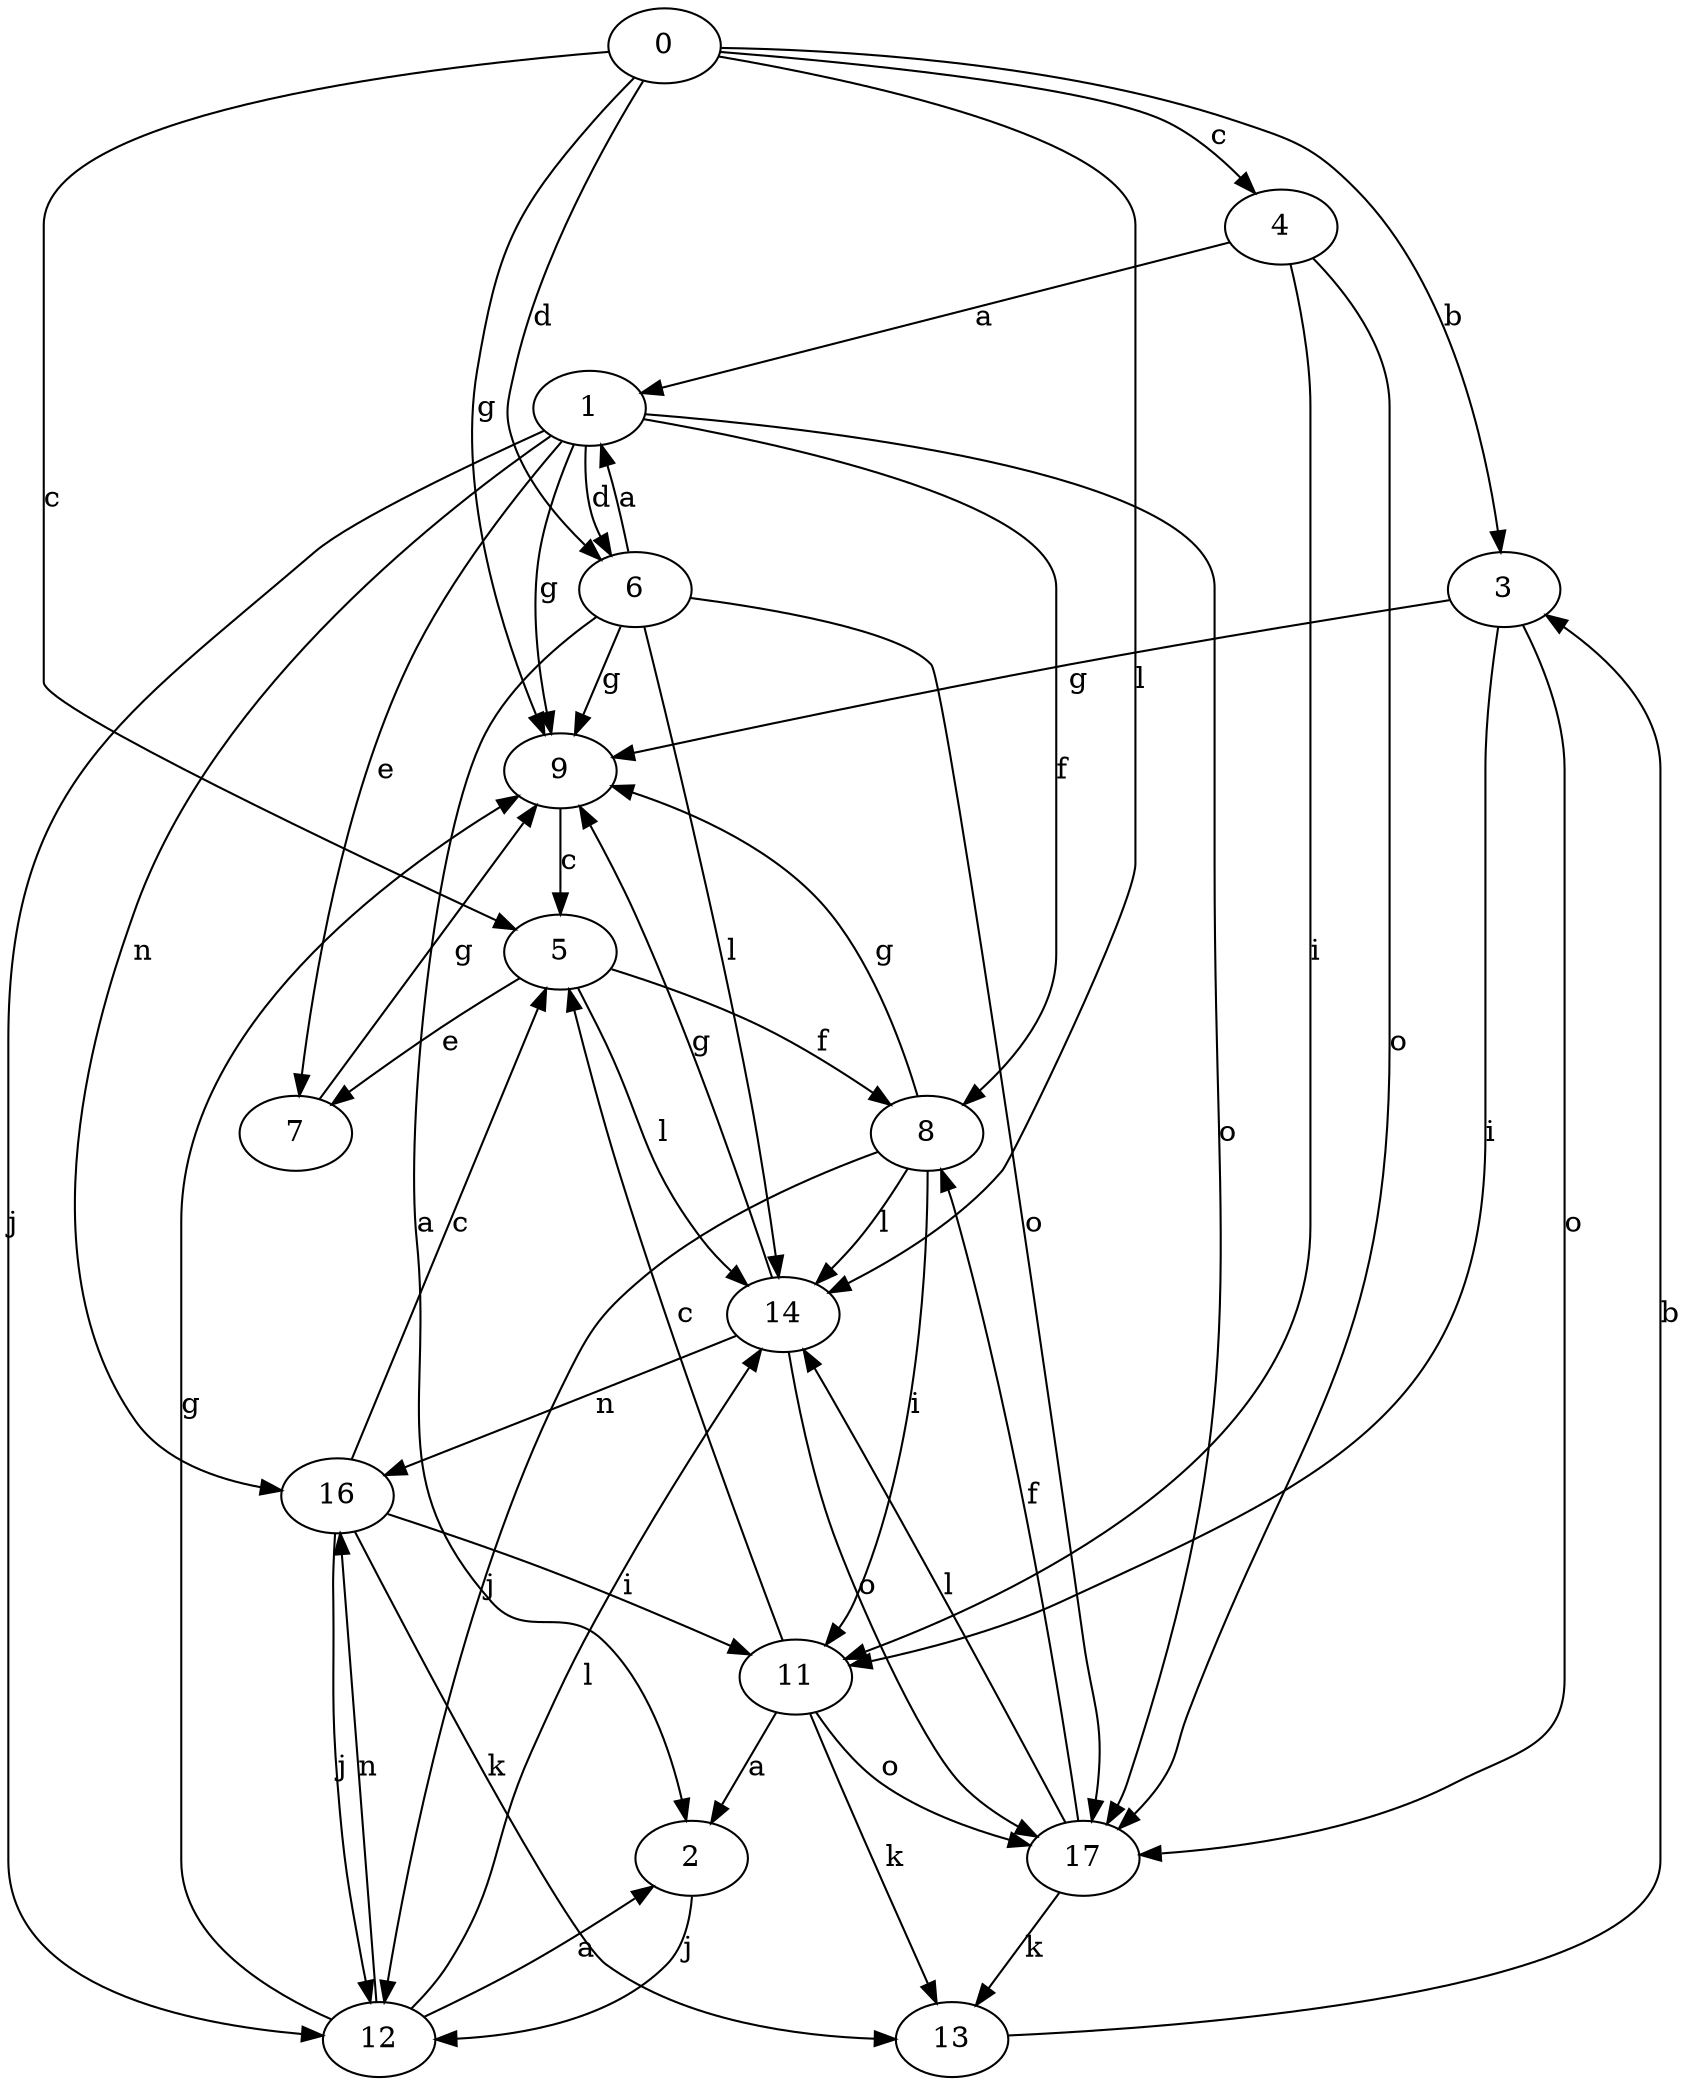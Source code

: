 strict digraph  {
0;
1;
2;
3;
4;
5;
6;
7;
8;
9;
11;
12;
13;
14;
16;
17;
0 -> 3  [label=b];
0 -> 4  [label=c];
0 -> 5  [label=c];
0 -> 6  [label=d];
0 -> 9  [label=g];
0 -> 14  [label=l];
1 -> 6  [label=d];
1 -> 7  [label=e];
1 -> 8  [label=f];
1 -> 9  [label=g];
1 -> 12  [label=j];
1 -> 16  [label=n];
1 -> 17  [label=o];
2 -> 12  [label=j];
3 -> 9  [label=g];
3 -> 11  [label=i];
3 -> 17  [label=o];
4 -> 1  [label=a];
4 -> 11  [label=i];
4 -> 17  [label=o];
5 -> 7  [label=e];
5 -> 8  [label=f];
5 -> 14  [label=l];
6 -> 1  [label=a];
6 -> 2  [label=a];
6 -> 9  [label=g];
6 -> 14  [label=l];
6 -> 17  [label=o];
7 -> 9  [label=g];
8 -> 9  [label=g];
8 -> 11  [label=i];
8 -> 12  [label=j];
8 -> 14  [label=l];
9 -> 5  [label=c];
11 -> 2  [label=a];
11 -> 5  [label=c];
11 -> 13  [label=k];
11 -> 17  [label=o];
12 -> 2  [label=a];
12 -> 9  [label=g];
12 -> 14  [label=l];
12 -> 16  [label=n];
13 -> 3  [label=b];
14 -> 9  [label=g];
14 -> 16  [label=n];
14 -> 17  [label=o];
16 -> 5  [label=c];
16 -> 11  [label=i];
16 -> 12  [label=j];
16 -> 13  [label=k];
17 -> 8  [label=f];
17 -> 13  [label=k];
17 -> 14  [label=l];
}
